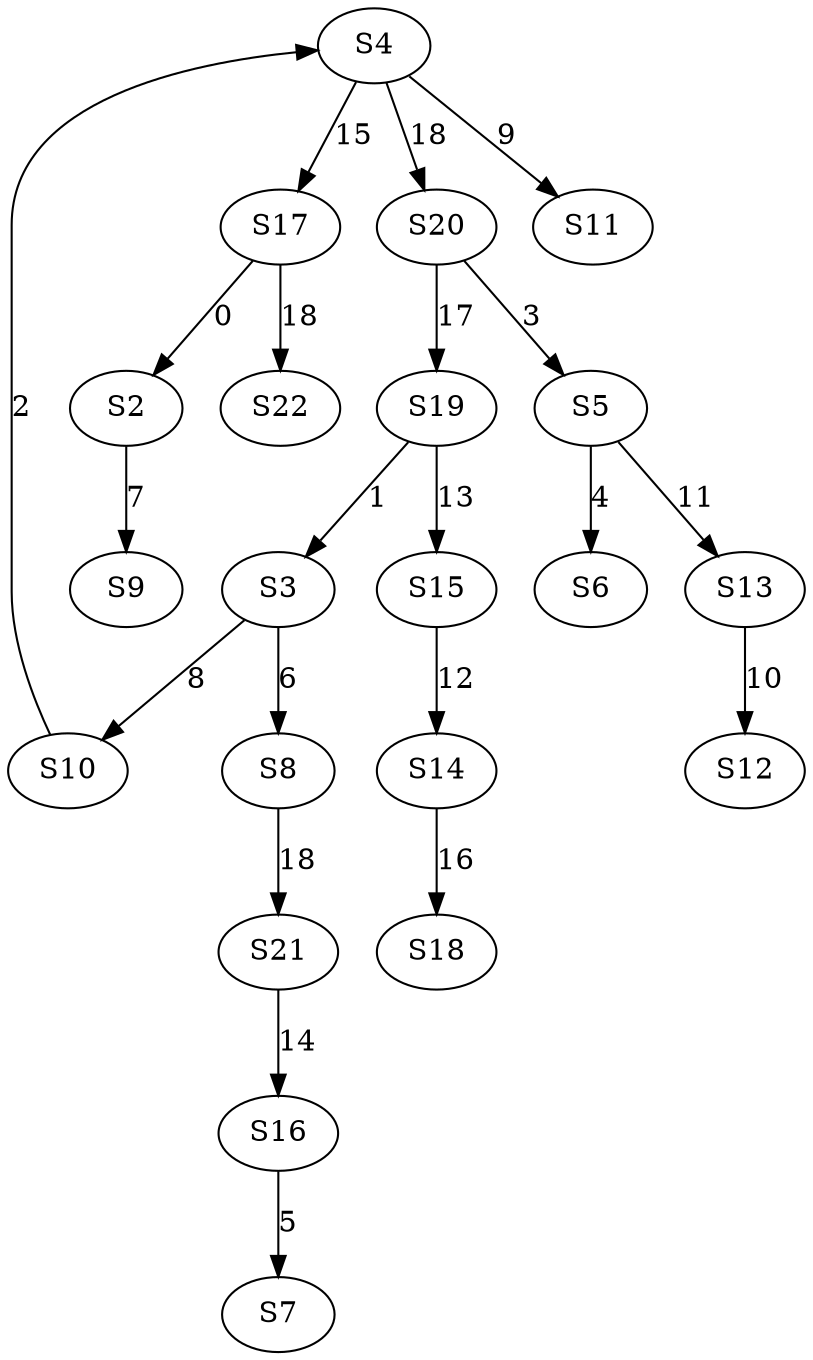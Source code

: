 strict digraph {
	S17 -> S2 [ label = 0 ];
	S19 -> S3 [ label = 1 ];
	S10 -> S4 [ label = 2 ];
	S20 -> S5 [ label = 3 ];
	S5 -> S6 [ label = 4 ];
	S16 -> S7 [ label = 5 ];
	S3 -> S8 [ label = 6 ];
	S2 -> S9 [ label = 7 ];
	S3 -> S10 [ label = 8 ];
	S4 -> S11 [ label = 9 ];
	S13 -> S12 [ label = 10 ];
	S5 -> S13 [ label = 11 ];
	S15 -> S14 [ label = 12 ];
	S19 -> S15 [ label = 13 ];
	S21 -> S16 [ label = 14 ];
	S4 -> S17 [ label = 15 ];
	S14 -> S18 [ label = 16 ];
	S20 -> S19 [ label = 17 ];
	S4 -> S20 [ label = 18 ];
	S8 -> S21 [ label = 18 ];
	S17 -> S22 [ label = 18 ];
}
